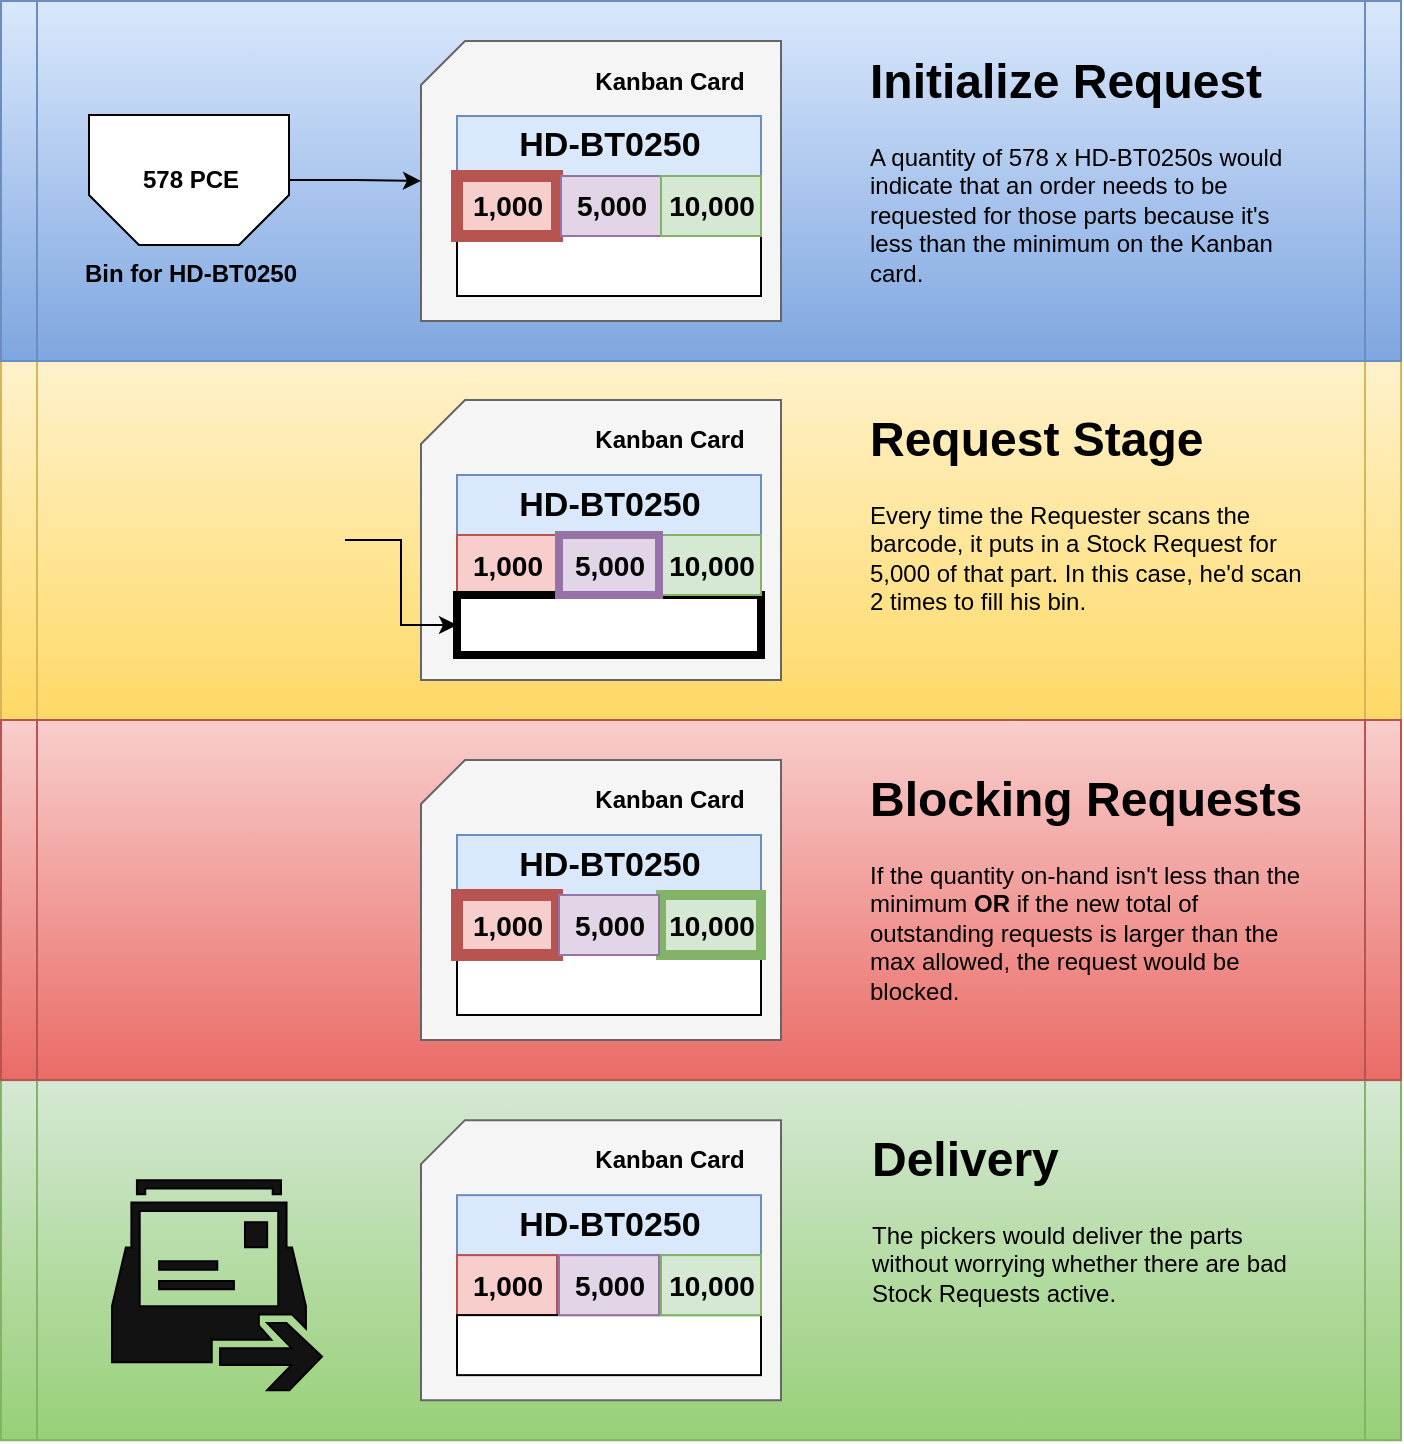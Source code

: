 <mxfile version="10.8.7" type="github"><diagram id="afQre0gdEkWW4t-PNpM2" name="Page-1"><mxGraphModel dx="1162" dy="581" grid="1" gridSize="10" guides="1" tooltips="1" connect="1" arrows="1" fold="1" page="1" pageScale="1" pageWidth="850" pageHeight="1100" math="0" shadow="0"><root><mxCell id="0"/><mxCell id="1" parent="0"/><mxCell id="oGFxyEvrW_PwvvaqCxT6-27" value="" style="group;gradientColor=#d5739d;fillColor=#e6d0de;strokeColor=#996185;" vertex="1" connectable="0" parent="1"><mxGeometry x="74.5" y="289" width="700" height="180" as="geometry"/></mxCell><mxCell id="oGFxyEvrW_PwvvaqCxT6-28" value="" style="shape=process;whiteSpace=wrap;html=1;backgroundOutline=1;align=center;size=0.026;gradientColor=#ffd966;fillColor=#fff2cc;strokeColor=#d6b656;" vertex="1" parent="oGFxyEvrW_PwvvaqCxT6-27"><mxGeometry width="700" height="180" as="geometry"/></mxCell><mxCell id="oGFxyEvrW_PwvvaqCxT6-42" value="&lt;h1 style=&quot;text-align: left&quot;&gt;Request Stage&lt;/h1&gt;&lt;p style=&quot;text-align: left&quot;&gt;Every time the Requester scans the barcode, it puts in a Stock Request for 5,000 of that part. In this case, he'd scan 2 times to fill his bin.&lt;/p&gt;" style="text;html=1;strokeColor=none;fillColor=none;spacing=5;spacingTop=-20;whiteSpace=wrap;overflow=hidden;rounded=0;align=center;" vertex="1" parent="oGFxyEvrW_PwvvaqCxT6-27"><mxGeometry x="430" y="20" width="230" height="140" as="geometry"/></mxCell><mxCell id="oGFxyEvrW_PwvvaqCxT6-43" value="" style="group" vertex="1" connectable="0" parent="oGFxyEvrW_PwvvaqCxT6-27"><mxGeometry x="210" y="20" width="180" height="140" as="geometry"/></mxCell><mxCell id="oGFxyEvrW_PwvvaqCxT6-44" value="" style="shape=card;whiteSpace=wrap;html=1;align=center;size=22;fillColor=#f5f5f5;strokeColor=#666666;fontColor=#333333;" vertex="1" parent="oGFxyEvrW_PwvvaqCxT6-43"><mxGeometry width="180" height="140" as="geometry"/></mxCell><mxCell id="oGFxyEvrW_PwvvaqCxT6-45" value="" style="group" vertex="1" connectable="0" parent="oGFxyEvrW_PwvvaqCxT6-43"><mxGeometry x="18" y="37.5" width="152" height="90" as="geometry"/></mxCell><mxCell id="oGFxyEvrW_PwvvaqCxT6-46" value="&lt;span style=&quot;font-size: 17px&quot;&gt;&lt;b&gt;HD-BT0250&lt;/b&gt;&lt;/span&gt;" style="rounded=0;whiteSpace=wrap;html=1;fillColor=#dae8fc;strokeColor=#6c8ebf;" vertex="1" parent="oGFxyEvrW_PwvvaqCxT6-45"><mxGeometry width="152" height="30" as="geometry"/></mxCell><mxCell id="oGFxyEvrW_PwvvaqCxT6-50" value="&lt;span style=&quot;font-size: 14px&quot;&gt;&lt;b&gt;1,000&lt;/b&gt;&lt;/span&gt;&lt;br&gt;" style="rounded=0;whiteSpace=wrap;html=1;fillColor=#f8cecc;strokeColor=#b85450;strokeWidth=1;" vertex="1" parent="oGFxyEvrW_PwvvaqCxT6-45"><mxGeometry y="30" width="50" height="30" as="geometry"/></mxCell><mxCell id="oGFxyEvrW_PwvvaqCxT6-49" value="" style="rounded=0;whiteSpace=wrap;html=1;image=https://cdn.shopifycloud.com/help/assets/manual/sell-in-person/hardware/barcode-scanner/1d-barcode-4fbf513f48675746ba39d9ea5078f377e5e1bb9de2966336088af8394b893b78.png;autosize=0;fixDash=0;collapsible=0;imageWidth=140;imageHeight=24;arcSize=12;absoluteArcSize=0;strokeWidth=4;" vertex="1" parent="oGFxyEvrW_PwvvaqCxT6-45"><mxGeometry y="60" width="152" height="30" as="geometry"/></mxCell><mxCell id="oGFxyEvrW_PwvvaqCxT6-51" value="Kanban Card" style="text;html=1;strokeColor=none;fillColor=none;align=center;verticalAlign=middle;whiteSpace=wrap;rounded=0;fontStyle=1" vertex="1" parent="oGFxyEvrW_PwvvaqCxT6-43"><mxGeometry x="78" y="10" width="92" height="20" as="geometry"/></mxCell><mxCell id="oGFxyEvrW_PwvvaqCxT6-47" value="&lt;span style=&quot;font-size: 14px&quot;&gt;&lt;b&gt;10,000&lt;/b&gt;&lt;/span&gt;&lt;br&gt;" style="rounded=0;whiteSpace=wrap;html=1;fillColor=#d5e8d4;strokeColor=#82b366;strokeWidth=1;" vertex="1" parent="oGFxyEvrW_PwvvaqCxT6-43"><mxGeometry x="120" y="67.5" width="50" height="30" as="geometry"/></mxCell><mxCell id="oGFxyEvrW_PwvvaqCxT6-48" value="&lt;span style=&quot;font-size: 14px&quot;&gt;&lt;b&gt;5,000&lt;/b&gt;&lt;/span&gt;" style="rounded=0;whiteSpace=wrap;html=1;fillColor=#e1d5e7;strokeColor=#9673a6;strokeWidth=4;" vertex="1" parent="oGFxyEvrW_PwvvaqCxT6-43"><mxGeometry x="69" y="67.5" width="50" height="30" as="geometry"/></mxCell><mxCell id="oGFxyEvrW_PwvvaqCxT6-53" style="edgeStyle=orthogonalEdgeStyle;rounded=0;orthogonalLoop=1;jettySize=auto;html=1;entryX=0;entryY=0.5;entryDx=0;entryDy=0;" edge="1" parent="oGFxyEvrW_PwvvaqCxT6-27" source="oGFxyEvrW_PwvvaqCxT6-1" target="oGFxyEvrW_PwvvaqCxT6-49"><mxGeometry relative="1" as="geometry"/></mxCell><mxCell id="oGFxyEvrW_PwvvaqCxT6-1" value="" style="shape=image;html=1;verticalAlign=top;verticalLabelPosition=bottom;labelBackgroundColor=#ffffff;imageAspect=0;aspect=fixed;image=https://cdn2.iconfinder.com/data/icons/sale-and-discount/32/Sale_and_Discount-05-128.png" vertex="1" parent="oGFxyEvrW_PwvvaqCxT6-27"><mxGeometry x="44" y="26" width="128" height="128" as="geometry"/></mxCell><mxCell id="oGFxyEvrW_PwvvaqCxT6-54" value="" style="group;gradientColor=#d5739d;fillColor=#e6d0de;strokeColor=#996185;" vertex="1" connectable="0" parent="1"><mxGeometry x="74.5" y="649.071" width="700" height="180" as="geometry"/></mxCell><mxCell id="oGFxyEvrW_PwvvaqCxT6-55" value="" style="shape=process;whiteSpace=wrap;html=1;backgroundOutline=1;align=center;size=0.026;gradientColor=#97d077;fillColor=#d5e8d4;strokeColor=#82b366;" vertex="1" parent="oGFxyEvrW_PwvvaqCxT6-54"><mxGeometry width="700" height="180" as="geometry"/></mxCell><mxCell id="oGFxyEvrW_PwvvaqCxT6-56" value="&lt;h1 style=&quot;text-align: left&quot;&gt;Delivery&lt;/h1&gt;&lt;p style=&quot;text-align: left&quot;&gt;The pickers would deliver the parts without worrying whether there are bad Stock Requests active.&lt;/p&gt;" style="text;html=1;strokeColor=none;fillColor=none;spacing=5;spacingTop=-20;whiteSpace=wrap;overflow=hidden;rounded=0;align=left;" vertex="1" parent="oGFxyEvrW_PwvvaqCxT6-54"><mxGeometry x="430" y="20" width="230" height="140" as="geometry"/></mxCell><mxCell id="oGFxyEvrW_PwvvaqCxT6-57" value="" style="group" vertex="1" connectable="0" parent="oGFxyEvrW_PwvvaqCxT6-54"><mxGeometry x="210" y="20" width="180" height="140" as="geometry"/></mxCell><mxCell id="oGFxyEvrW_PwvvaqCxT6-58" value="" style="shape=card;whiteSpace=wrap;html=1;align=center;size=22;fillColor=#f5f5f5;strokeColor=#666666;fontColor=#333333;" vertex="1" parent="oGFxyEvrW_PwvvaqCxT6-57"><mxGeometry width="180" height="140" as="geometry"/></mxCell><mxCell id="oGFxyEvrW_PwvvaqCxT6-59" value="" style="group" vertex="1" connectable="0" parent="oGFxyEvrW_PwvvaqCxT6-57"><mxGeometry x="18" y="37.5" width="152" height="90" as="geometry"/></mxCell><mxCell id="oGFxyEvrW_PwvvaqCxT6-60" value="&lt;span style=&quot;font-size: 17px&quot;&gt;&lt;b&gt;HD-BT0250&lt;/b&gt;&lt;/span&gt;" style="rounded=0;whiteSpace=wrap;html=1;fillColor=#dae8fc;strokeColor=#6c8ebf;" vertex="1" parent="oGFxyEvrW_PwvvaqCxT6-59"><mxGeometry width="152" height="30" as="geometry"/></mxCell><mxCell id="oGFxyEvrW_PwvvaqCxT6-61" value="&lt;span style=&quot;font-size: 14px&quot;&gt;&lt;b&gt;1,000&lt;/b&gt;&lt;/span&gt;&lt;br&gt;" style="rounded=0;whiteSpace=wrap;html=1;fillColor=#f8cecc;strokeColor=#b85450;strokeWidth=1;" vertex="1" parent="oGFxyEvrW_PwvvaqCxT6-59"><mxGeometry y="30" width="50" height="30" as="geometry"/></mxCell><mxCell id="oGFxyEvrW_PwvvaqCxT6-62" value="" style="rounded=0;whiteSpace=wrap;html=1;image=https://cdn.shopifycloud.com/help/assets/manual/sell-in-person/hardware/barcode-scanner/1d-barcode-4fbf513f48675746ba39d9ea5078f377e5e1bb9de2966336088af8394b893b78.png;autosize=0;fixDash=0;collapsible=0;imageWidth=140;imageHeight=24;arcSize=12;absoluteArcSize=0;strokeWidth=1;" vertex="1" parent="oGFxyEvrW_PwvvaqCxT6-59"><mxGeometry y="60" width="152" height="30" as="geometry"/></mxCell><mxCell id="oGFxyEvrW_PwvvaqCxT6-63" value="Kanban Card" style="text;html=1;strokeColor=none;fillColor=none;align=center;verticalAlign=middle;whiteSpace=wrap;rounded=0;fontStyle=1" vertex="1" parent="oGFxyEvrW_PwvvaqCxT6-57"><mxGeometry x="78" y="10" width="92" height="20" as="geometry"/></mxCell><mxCell id="oGFxyEvrW_PwvvaqCxT6-64" value="&lt;span style=&quot;font-size: 14px&quot;&gt;&lt;b&gt;10,000&lt;/b&gt;&lt;/span&gt;&lt;br&gt;" style="rounded=0;whiteSpace=wrap;html=1;fillColor=#d5e8d4;strokeColor=#82b366;strokeWidth=1;" vertex="1" parent="oGFxyEvrW_PwvvaqCxT6-57"><mxGeometry x="120" y="67.5" width="50" height="30" as="geometry"/></mxCell><mxCell id="oGFxyEvrW_PwvvaqCxT6-65" value="&lt;span style=&quot;font-size: 14px&quot;&gt;&lt;b&gt;5,000&lt;/b&gt;&lt;/span&gt;" style="rounded=0;whiteSpace=wrap;html=1;fillColor=#e1d5e7;strokeColor=#9673a6;strokeWidth=1;" vertex="1" parent="oGFxyEvrW_PwvvaqCxT6-57"><mxGeometry x="69" y="67.5" width="50" height="30" as="geometry"/></mxCell><mxCell id="oGFxyEvrW_PwvvaqCxT6-68" value="" style="pointerEvents=1;shadow=0;dashed=0;html=1;labelPosition=center;verticalLabelPosition=bottom;verticalAlign=top;outlineConnect=0;align=center;shape=mxgraph.office.communications.local_move_request;fillColor=#121212;" vertex="1" parent="oGFxyEvrW_PwvvaqCxT6-54"><mxGeometry x="55.5" y="50" width="105" height="105" as="geometry"/></mxCell><mxCell id="oGFxyEvrW_PwvvaqCxT6-70" value="" style="group;gradientColor=#d5739d;fillColor=#e6d0de;strokeColor=#996185;" vertex="1" connectable="0" parent="1"><mxGeometry x="74.5" y="469" width="700" height="180" as="geometry"/></mxCell><mxCell id="oGFxyEvrW_PwvvaqCxT6-21" value="" style="shape=process;whiteSpace=wrap;html=1;backgroundOutline=1;align=center;size=0.026;fillColor=#dae8fc;strokeColor=#6c8ebf;gradientColor=#7ea6e0;" vertex="1" parent="1"><mxGeometry x="74.5" y="109.5" width="700" height="180" as="geometry"/></mxCell><mxCell id="oGFxyEvrW_PwvvaqCxT6-14" value="" style="group" vertex="1" connectable="0" parent="1"><mxGeometry x="118.5" y="166.5" width="100" height="65" as="geometry"/></mxCell><mxCell id="oGFxyEvrW_PwvvaqCxT6-12" value="Bin for HD-BT0250" style="verticalLabelPosition=bottom;outlineConnect=0;align=center;dashed=0;html=1;verticalAlign=top;shape=mxgraph.pid.misc.bin;fontStyle=1" vertex="1" parent="oGFxyEvrW_PwvvaqCxT6-14"><mxGeometry width="100" height="65" as="geometry"/></mxCell><mxCell id="oGFxyEvrW_PwvvaqCxT6-13" value="&lt;div style=&quot;text-align: center&quot;&gt;&lt;span&gt;578 PCE&lt;/span&gt;&lt;/div&gt;" style="text;html=1;resizable=0;points=[];autosize=1;align=center;verticalAlign=top;spacingTop=-4;fontStyle=1" vertex="1" parent="oGFxyEvrW_PwvvaqCxT6-14"><mxGeometry x="20" y="22.5" width="60" height="20" as="geometry"/></mxCell><mxCell id="oGFxyEvrW_PwvvaqCxT6-18" value="" style="group" vertex="1" connectable="0" parent="1"><mxGeometry x="284.5" y="129.5" width="180" height="140" as="geometry"/></mxCell><mxCell id="oGFxyEvrW_PwvvaqCxT6-16" value="" style="shape=card;whiteSpace=wrap;html=1;align=center;size=22;fillColor=#f5f5f5;strokeColor=#666666;fontColor=#333333;" vertex="1" parent="oGFxyEvrW_PwvvaqCxT6-18"><mxGeometry width="180" height="140" as="geometry"/></mxCell><mxCell id="oGFxyEvrW_PwvvaqCxT6-15" value="" style="group" vertex="1" connectable="0" parent="oGFxyEvrW_PwvvaqCxT6-18"><mxGeometry x="18" y="37.5" width="152" height="90" as="geometry"/></mxCell><mxCell id="oGFxyEvrW_PwvvaqCxT6-7" value="&lt;span style=&quot;font-size: 17px&quot;&gt;&lt;b&gt;HD-BT0250&lt;/b&gt;&lt;/span&gt;" style="rounded=0;whiteSpace=wrap;html=1;fillColor=#dae8fc;strokeColor=#6c8ebf;" vertex="1" parent="oGFxyEvrW_PwvvaqCxT6-15"><mxGeometry width="152" height="30" as="geometry"/></mxCell><mxCell id="oGFxyEvrW_PwvvaqCxT6-11" value="" style="rounded=0;whiteSpace=wrap;html=1;image=https://cdn.shopifycloud.com/help/assets/manual/sell-in-person/hardware/barcode-scanner/1d-barcode-4fbf513f48675746ba39d9ea5078f377e5e1bb9de2966336088af8394b893b78.png;autosize=0;fixDash=0;collapsible=0;imageWidth=140;imageHeight=24;arcSize=12;absoluteArcSize=0;" vertex="1" parent="oGFxyEvrW_PwvvaqCxT6-15"><mxGeometry y="60" width="152" height="30" as="geometry"/></mxCell><mxCell id="oGFxyEvrW_PwvvaqCxT6-8" value="&lt;span style=&quot;font-size: 14px&quot;&gt;&lt;b&gt;1,000&lt;/b&gt;&lt;/span&gt;&lt;br&gt;" style="rounded=0;whiteSpace=wrap;html=1;fillColor=#f8cecc;strokeColor=#b85450;strokeWidth=6;" vertex="1" parent="oGFxyEvrW_PwvvaqCxT6-15"><mxGeometry y="30" width="50" height="30" as="geometry"/></mxCell><mxCell id="oGFxyEvrW_PwvvaqCxT6-17" value="Kanban Card" style="text;html=1;strokeColor=none;fillColor=none;align=center;verticalAlign=middle;whiteSpace=wrap;rounded=0;fontStyle=1" vertex="1" parent="oGFxyEvrW_PwvvaqCxT6-18"><mxGeometry x="78" y="10" width="92" height="20" as="geometry"/></mxCell><mxCell id="oGFxyEvrW_PwvvaqCxT6-10" value="&lt;span style=&quot;font-size: 14px&quot;&gt;&lt;b&gt;5,000&lt;/b&gt;&lt;/span&gt;" style="rounded=0;whiteSpace=wrap;html=1;fillColor=#e1d5e7;strokeColor=#9673a6;" vertex="1" parent="oGFxyEvrW_PwvvaqCxT6-18"><mxGeometry x="70" y="67.5" width="50" height="30" as="geometry"/></mxCell><mxCell id="oGFxyEvrW_PwvvaqCxT6-9" value="&lt;span style=&quot;font-size: 14px&quot;&gt;&lt;b&gt;10,000&lt;/b&gt;&lt;/span&gt;&lt;br&gt;" style="rounded=0;whiteSpace=wrap;html=1;fillColor=#d5e8d4;strokeColor=#82b366;" vertex="1" parent="oGFxyEvrW_PwvvaqCxT6-18"><mxGeometry x="120" y="67.5" width="50" height="30" as="geometry"/></mxCell><mxCell id="oGFxyEvrW_PwvvaqCxT6-19" style="edgeStyle=orthogonalEdgeStyle;rounded=0;orthogonalLoop=1;jettySize=auto;html=1;" edge="1" parent="1" source="oGFxyEvrW_PwvvaqCxT6-12" target="oGFxyEvrW_PwvvaqCxT6-16"><mxGeometry relative="1" as="geometry"/></mxCell><mxCell id="oGFxyEvrW_PwvvaqCxT6-22" value="&lt;h1 style=&quot;text-align: left&quot;&gt;Initialize Request&lt;/h1&gt;&lt;p style=&quot;text-align: left&quot;&gt;A quantity of 578 x HD-BT0250s would indicate that an order needs to be requested for those parts because it's less than the minimum on the Kanban card.&lt;/p&gt;" style="text;html=1;strokeColor=none;fillColor=none;spacing=5;spacingTop=-20;whiteSpace=wrap;overflow=hidden;rounded=0;align=center;" vertex="1" parent="1"><mxGeometry x="504.5" y="129.5" width="230" height="140" as="geometry"/></mxCell><mxCell id="oGFxyEvrW_PwvvaqCxT6-71" value="" style="shape=process;whiteSpace=wrap;html=1;backgroundOutline=1;align=center;size=0.026;fillColor=#f8cecc;strokeColor=#b85450;gradientColor=#ea6b66;" vertex="1" parent="1"><mxGeometry x="74.5" y="469" width="700" height="180" as="geometry"/></mxCell><mxCell id="oGFxyEvrW_PwvvaqCxT6-72" value="&lt;h1 style=&quot;text-align: left&quot;&gt;Blocking Requests&lt;/h1&gt;&lt;p style=&quot;text-align: left&quot;&gt;If the quantity on-hand isn't less than the minimum &lt;b&gt;OR&lt;/b&gt; if the new total of outstanding requests is larger than the max allowed, the request would be blocked.&lt;/p&gt;" style="text;html=1;strokeColor=none;fillColor=none;spacing=5;spacingTop=-20;whiteSpace=wrap;overflow=hidden;rounded=0;align=center;" vertex="1" parent="1"><mxGeometry x="504.5" y="489" width="230" height="140" as="geometry"/></mxCell><mxCell id="oGFxyEvrW_PwvvaqCxT6-84" value="" style="shape=image;html=1;verticalAlign=top;verticalLabelPosition=bottom;labelBackgroundColor=#ffffff;imageAspect=0;aspect=fixed;image=https://cdn0.iconfinder.com/data/icons/Hand_Drawn_Web_Icon_Set/128/bullet_deny.png;strokeWidth=1;fillColor=#121212;gradientColor=#EAADAD;align=left;" vertex="1" parent="1"><mxGeometry x="118.5" y="492.5" width="128" height="128" as="geometry"/></mxCell><mxCell id="oGFxyEvrW_PwvvaqCxT6-74" value="" style="shape=card;whiteSpace=wrap;html=1;align=center;size=22;fillColor=#f5f5f5;strokeColor=#666666;fontColor=#333333;" vertex="1" parent="1"><mxGeometry x="284.5" y="489" width="180" height="140" as="geometry"/></mxCell><mxCell id="oGFxyEvrW_PwvvaqCxT6-75" value="" style="group" vertex="1" connectable="0" parent="1"><mxGeometry x="302.5" y="526.5" width="152" height="90" as="geometry"/></mxCell><mxCell id="oGFxyEvrW_PwvvaqCxT6-76" value="&lt;span style=&quot;font-size: 17px&quot;&gt;&lt;b&gt;HD-BT0250&lt;/b&gt;&lt;/span&gt;" style="rounded=0;whiteSpace=wrap;html=1;fillColor=#dae8fc;strokeColor=#6c8ebf;" vertex="1" parent="oGFxyEvrW_PwvvaqCxT6-75"><mxGeometry width="152" height="30" as="geometry"/></mxCell><mxCell id="oGFxyEvrW_PwvvaqCxT6-78" value="" style="rounded=0;whiteSpace=wrap;html=1;image=https://cdn.shopifycloud.com/help/assets/manual/sell-in-person/hardware/barcode-scanner/1d-barcode-4fbf513f48675746ba39d9ea5078f377e5e1bb9de2966336088af8394b893b78.png;autosize=0;fixDash=0;collapsible=0;imageWidth=140;imageHeight=24;arcSize=12;absoluteArcSize=0;strokeWidth=1;" vertex="1" parent="oGFxyEvrW_PwvvaqCxT6-75"><mxGeometry y="60" width="152" height="30" as="geometry"/></mxCell><mxCell id="oGFxyEvrW_PwvvaqCxT6-77" value="&lt;span style=&quot;font-size: 14px&quot;&gt;&lt;b&gt;1,000&lt;/b&gt;&lt;/span&gt;&lt;br&gt;" style="rounded=0;whiteSpace=wrap;html=1;fillColor=#f8cecc;strokeColor=#b85450;strokeWidth=6;" vertex="1" parent="oGFxyEvrW_PwvvaqCxT6-75"><mxGeometry y="30" width="50" height="30" as="geometry"/></mxCell><mxCell id="oGFxyEvrW_PwvvaqCxT6-79" value="Kanban Card" style="text;html=1;strokeColor=none;fillColor=none;align=center;verticalAlign=middle;whiteSpace=wrap;rounded=0;fontStyle=1" vertex="1" parent="1"><mxGeometry x="362.5" y="499" width="92" height="20" as="geometry"/></mxCell><mxCell id="oGFxyEvrW_PwvvaqCxT6-80" value="&lt;span style=&quot;font-size: 14px&quot;&gt;&lt;b&gt;10,000&lt;/b&gt;&lt;/span&gt;&lt;br&gt;" style="rounded=0;whiteSpace=wrap;html=1;fillColor=#d5e8d4;strokeColor=#82b366;strokeWidth=5;" vertex="1" parent="1"><mxGeometry x="404.5" y="556.5" width="50" height="30" as="geometry"/></mxCell><mxCell id="oGFxyEvrW_PwvvaqCxT6-81" value="&lt;span style=&quot;font-size: 14px&quot;&gt;&lt;b&gt;5,000&lt;/b&gt;&lt;/span&gt;" style="rounded=0;whiteSpace=wrap;html=1;fillColor=#e1d5e7;strokeColor=#9673a6;strokeWidth=1;" vertex="1" parent="1"><mxGeometry x="353.5" y="556.5" width="50" height="30" as="geometry"/></mxCell></root></mxGraphModel></diagram></mxfile>